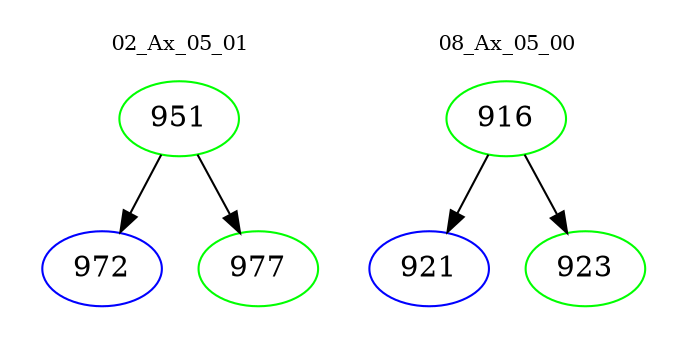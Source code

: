 digraph{
subgraph cluster_0 {
color = white
label = "02_Ax_05_01";
fontsize=10;
T0_951 [label="951", color="green"]
T0_951 -> T0_972 [color="black"]
T0_972 [label="972", color="blue"]
T0_951 -> T0_977 [color="black"]
T0_977 [label="977", color="green"]
}
subgraph cluster_1 {
color = white
label = "08_Ax_05_00";
fontsize=10;
T1_916 [label="916", color="green"]
T1_916 -> T1_921 [color="black"]
T1_921 [label="921", color="blue"]
T1_916 -> T1_923 [color="black"]
T1_923 [label="923", color="green"]
}
}
